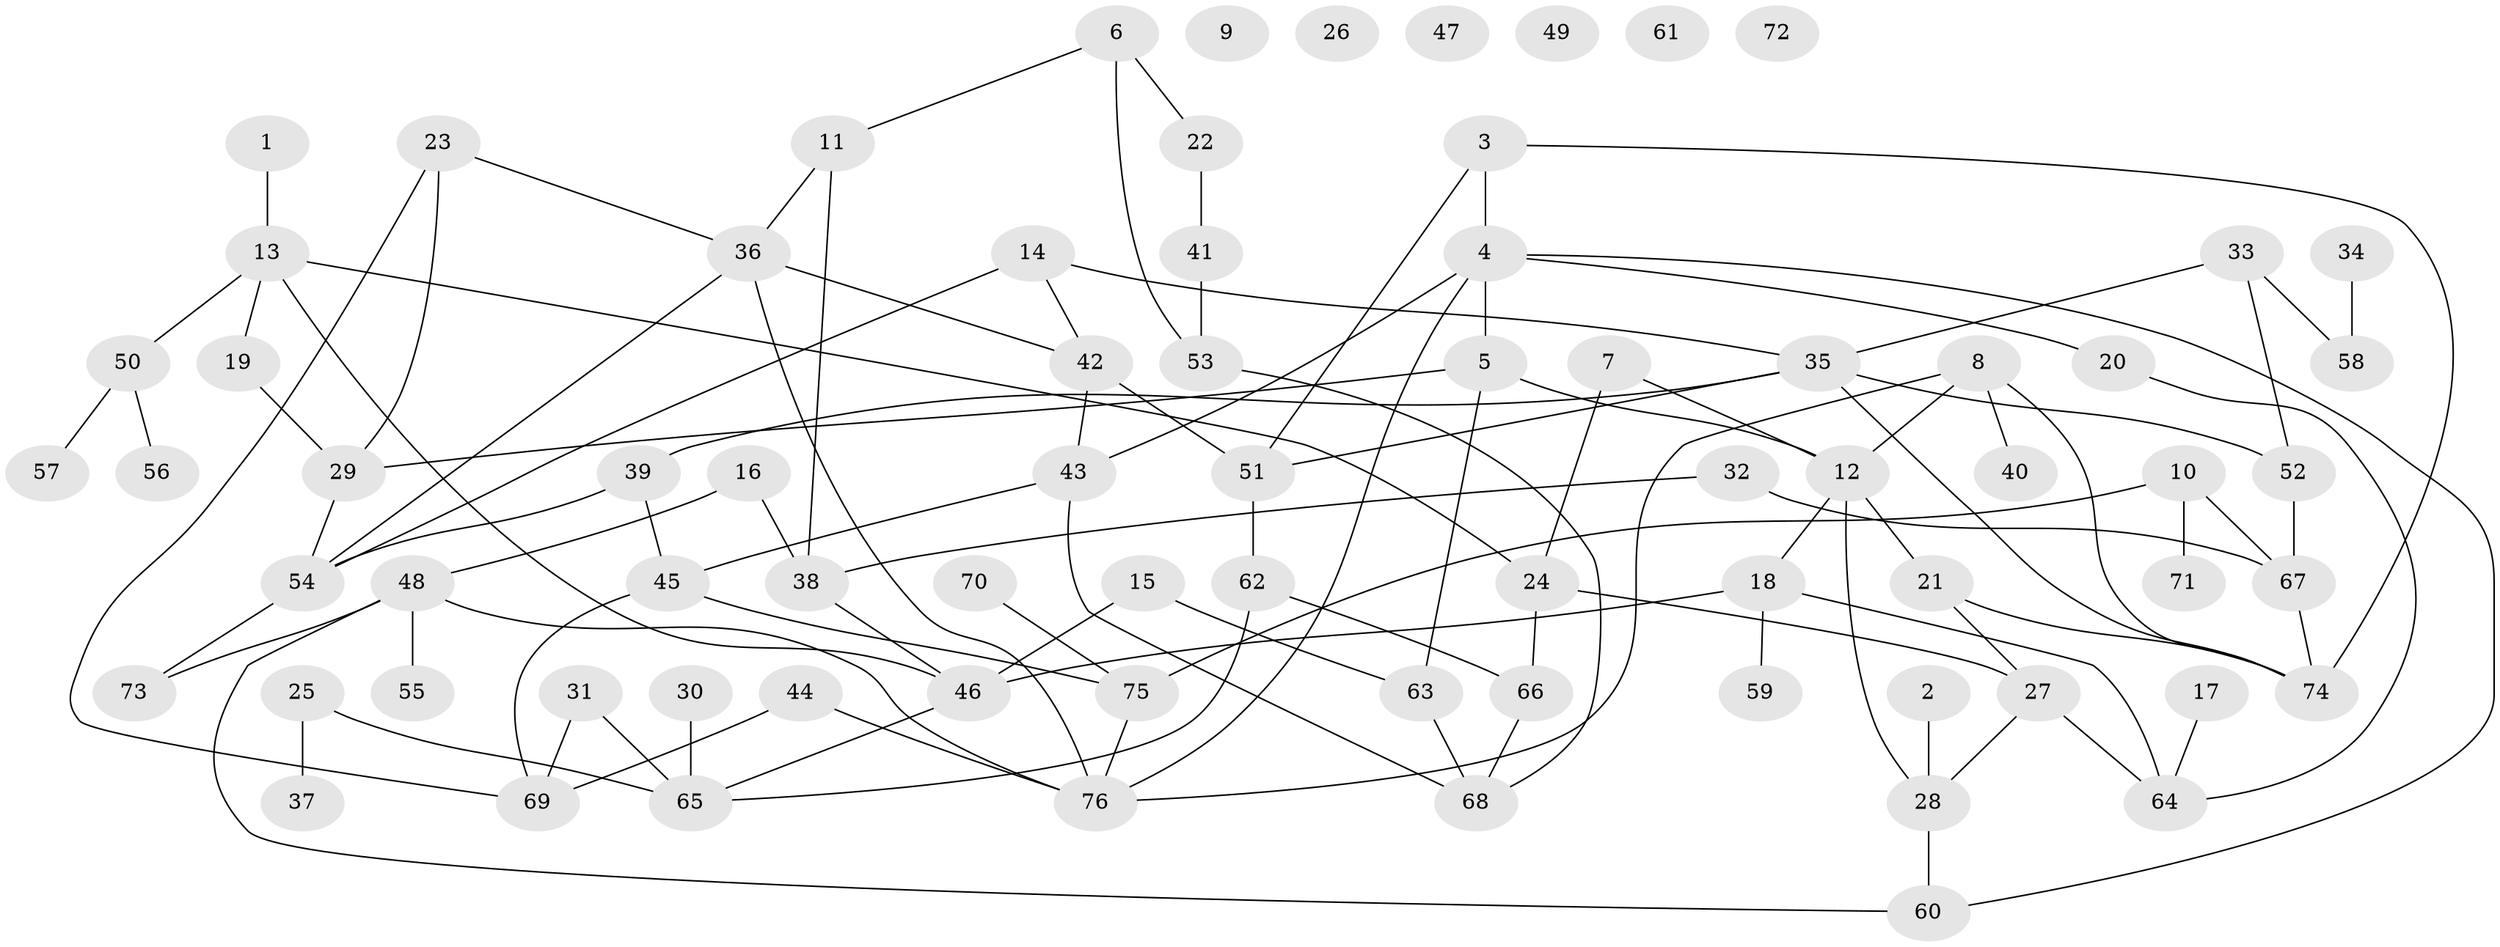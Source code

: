 // Generated by graph-tools (version 1.1) at 2025/49/03/09/25 03:49:11]
// undirected, 76 vertices, 107 edges
graph export_dot {
graph [start="1"]
  node [color=gray90,style=filled];
  1;
  2;
  3;
  4;
  5;
  6;
  7;
  8;
  9;
  10;
  11;
  12;
  13;
  14;
  15;
  16;
  17;
  18;
  19;
  20;
  21;
  22;
  23;
  24;
  25;
  26;
  27;
  28;
  29;
  30;
  31;
  32;
  33;
  34;
  35;
  36;
  37;
  38;
  39;
  40;
  41;
  42;
  43;
  44;
  45;
  46;
  47;
  48;
  49;
  50;
  51;
  52;
  53;
  54;
  55;
  56;
  57;
  58;
  59;
  60;
  61;
  62;
  63;
  64;
  65;
  66;
  67;
  68;
  69;
  70;
  71;
  72;
  73;
  74;
  75;
  76;
  1 -- 13;
  2 -- 28;
  3 -- 4;
  3 -- 51;
  3 -- 74;
  4 -- 5;
  4 -- 20;
  4 -- 43;
  4 -- 60;
  4 -- 76;
  5 -- 12;
  5 -- 29;
  5 -- 63;
  6 -- 11;
  6 -- 22;
  6 -- 53;
  7 -- 12;
  7 -- 24;
  8 -- 12;
  8 -- 40;
  8 -- 74;
  8 -- 76;
  10 -- 67;
  10 -- 71;
  10 -- 75;
  11 -- 36;
  11 -- 38;
  12 -- 18;
  12 -- 21;
  12 -- 28;
  13 -- 19;
  13 -- 24;
  13 -- 46;
  13 -- 50;
  14 -- 35;
  14 -- 42;
  14 -- 54;
  15 -- 46;
  15 -- 63;
  16 -- 38;
  16 -- 48;
  17 -- 64;
  18 -- 46;
  18 -- 59;
  18 -- 64;
  19 -- 29;
  20 -- 64;
  21 -- 27;
  21 -- 74;
  22 -- 41;
  23 -- 29;
  23 -- 36;
  23 -- 69;
  24 -- 27;
  24 -- 66;
  25 -- 37;
  25 -- 65;
  27 -- 28;
  27 -- 64;
  28 -- 60;
  29 -- 54;
  30 -- 65;
  31 -- 65;
  31 -- 69;
  32 -- 38;
  32 -- 67;
  33 -- 35;
  33 -- 52;
  33 -- 58;
  34 -- 58;
  35 -- 39;
  35 -- 51;
  35 -- 52;
  35 -- 74;
  36 -- 42;
  36 -- 54;
  36 -- 76;
  38 -- 46;
  39 -- 45;
  39 -- 54;
  41 -- 53;
  42 -- 43;
  42 -- 51;
  43 -- 45;
  43 -- 68;
  44 -- 69;
  44 -- 76;
  45 -- 69;
  45 -- 75;
  46 -- 65;
  48 -- 55;
  48 -- 60;
  48 -- 73;
  48 -- 76;
  50 -- 56;
  50 -- 57;
  51 -- 62;
  52 -- 67;
  53 -- 68;
  54 -- 73;
  62 -- 65;
  62 -- 66;
  63 -- 68;
  66 -- 68;
  67 -- 74;
  70 -- 75;
  75 -- 76;
}
